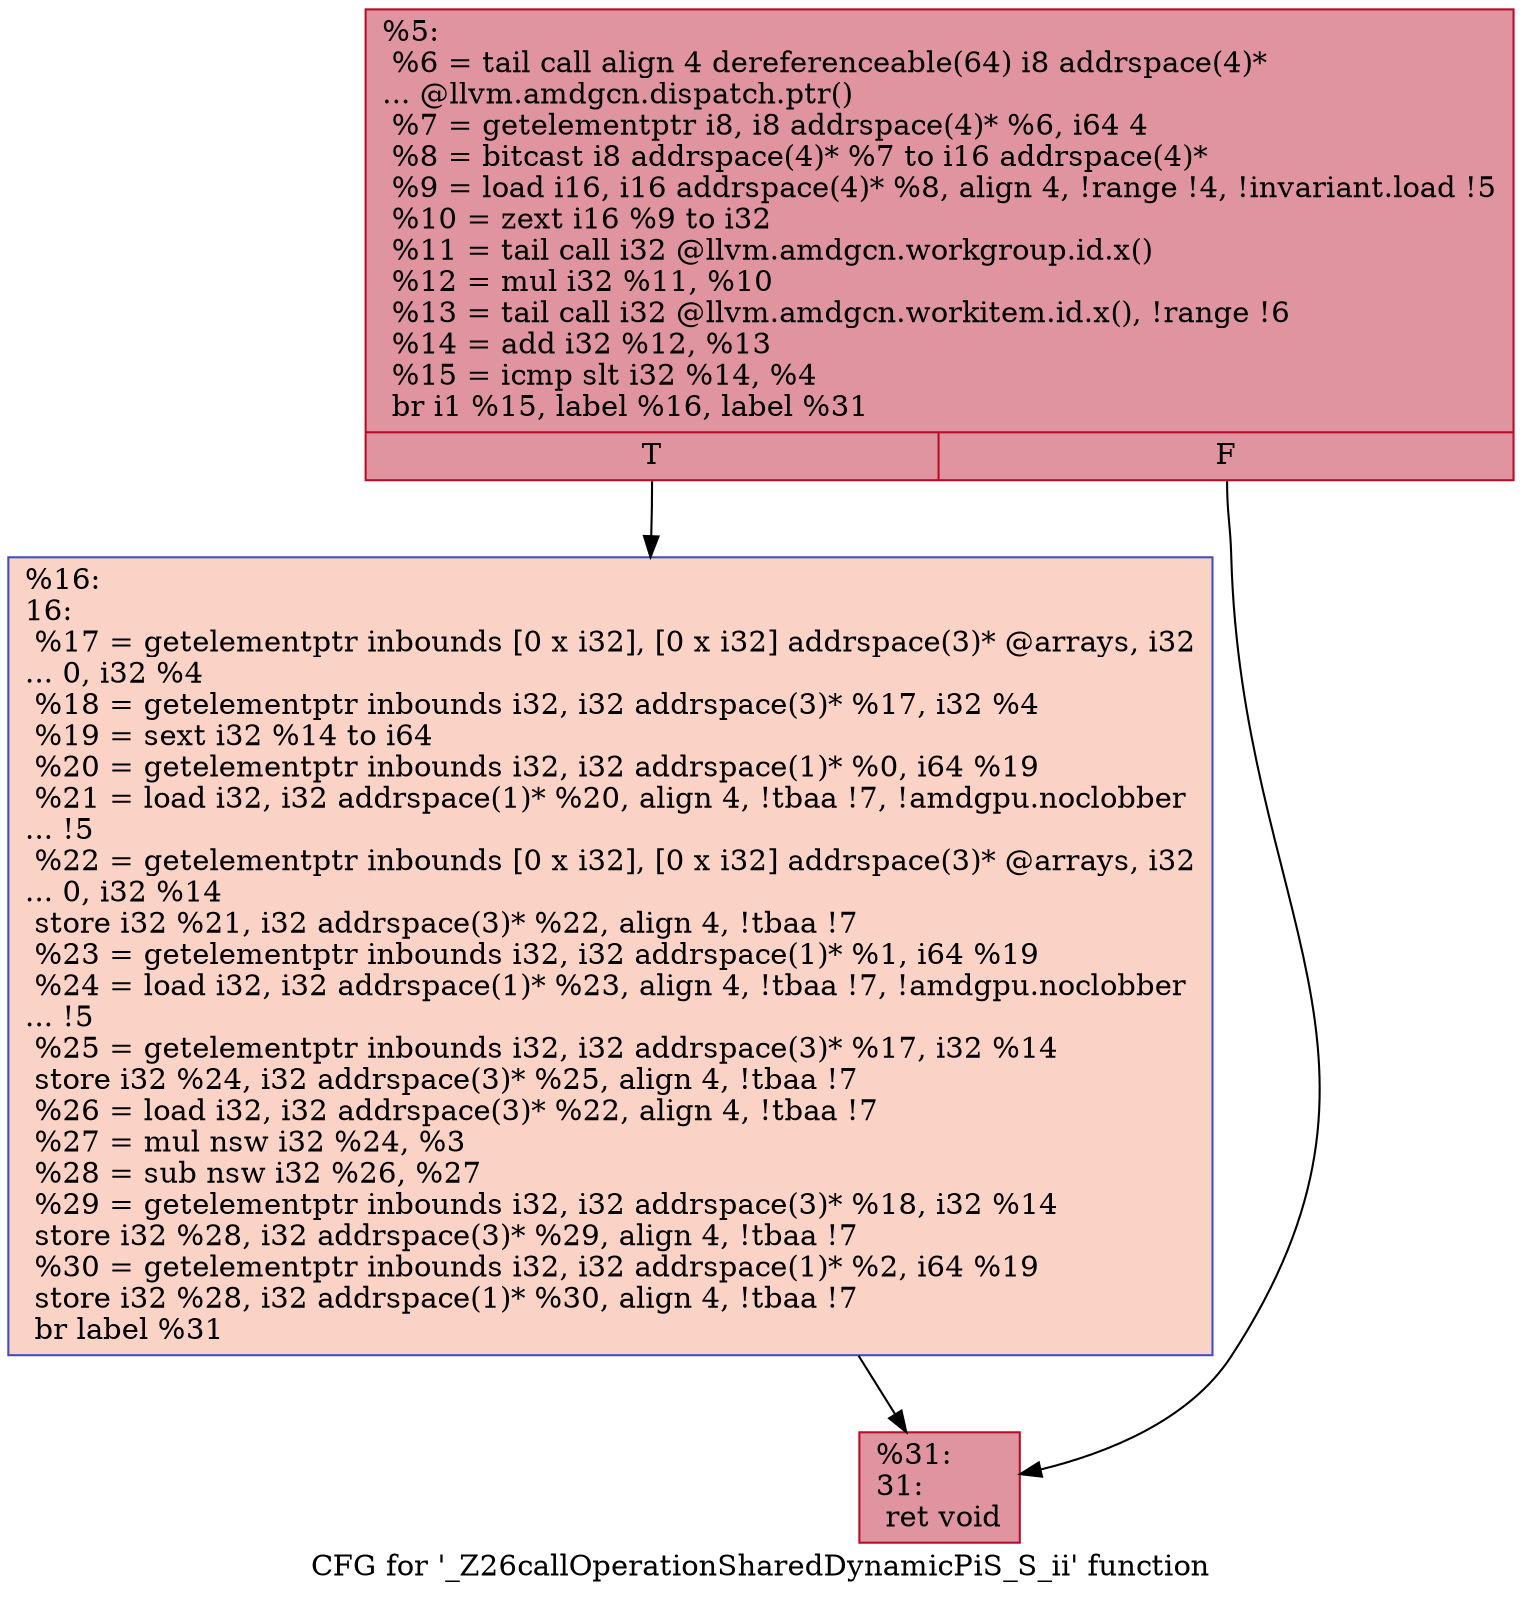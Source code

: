 digraph "CFG for '_Z26callOperationSharedDynamicPiS_S_ii' function" {
	label="CFG for '_Z26callOperationSharedDynamicPiS_S_ii' function";

	Node0x488fae0 [shape=record,color="#b70d28ff", style=filled, fillcolor="#b70d2870",label="{%5:\l  %6 = tail call align 4 dereferenceable(64) i8 addrspace(4)*\l... @llvm.amdgcn.dispatch.ptr()\l  %7 = getelementptr i8, i8 addrspace(4)* %6, i64 4\l  %8 = bitcast i8 addrspace(4)* %7 to i16 addrspace(4)*\l  %9 = load i16, i16 addrspace(4)* %8, align 4, !range !4, !invariant.load !5\l  %10 = zext i16 %9 to i32\l  %11 = tail call i32 @llvm.amdgcn.workgroup.id.x()\l  %12 = mul i32 %11, %10\l  %13 = tail call i32 @llvm.amdgcn.workitem.id.x(), !range !6\l  %14 = add i32 %12, %13\l  %15 = icmp slt i32 %14, %4\l  br i1 %15, label %16, label %31\l|{<s0>T|<s1>F}}"];
	Node0x488fae0:s0 -> Node0x48919e0;
	Node0x488fae0:s1 -> Node0x4891a70;
	Node0x48919e0 [shape=record,color="#3d50c3ff", style=filled, fillcolor="#f59c7d70",label="{%16:\l16:                                               \l  %17 = getelementptr inbounds [0 x i32], [0 x i32] addrspace(3)* @arrays, i32\l... 0, i32 %4\l  %18 = getelementptr inbounds i32, i32 addrspace(3)* %17, i32 %4\l  %19 = sext i32 %14 to i64\l  %20 = getelementptr inbounds i32, i32 addrspace(1)* %0, i64 %19\l  %21 = load i32, i32 addrspace(1)* %20, align 4, !tbaa !7, !amdgpu.noclobber\l... !5\l  %22 = getelementptr inbounds [0 x i32], [0 x i32] addrspace(3)* @arrays, i32\l... 0, i32 %14\l  store i32 %21, i32 addrspace(3)* %22, align 4, !tbaa !7\l  %23 = getelementptr inbounds i32, i32 addrspace(1)* %1, i64 %19\l  %24 = load i32, i32 addrspace(1)* %23, align 4, !tbaa !7, !amdgpu.noclobber\l... !5\l  %25 = getelementptr inbounds i32, i32 addrspace(3)* %17, i32 %14\l  store i32 %24, i32 addrspace(3)* %25, align 4, !tbaa !7\l  %26 = load i32, i32 addrspace(3)* %22, align 4, !tbaa !7\l  %27 = mul nsw i32 %24, %3\l  %28 = sub nsw i32 %26, %27\l  %29 = getelementptr inbounds i32, i32 addrspace(3)* %18, i32 %14\l  store i32 %28, i32 addrspace(3)* %29, align 4, !tbaa !7\l  %30 = getelementptr inbounds i32, i32 addrspace(1)* %2, i64 %19\l  store i32 %28, i32 addrspace(1)* %30, align 4, !tbaa !7\l  br label %31\l}"];
	Node0x48919e0 -> Node0x4891a70;
	Node0x4891a70 [shape=record,color="#b70d28ff", style=filled, fillcolor="#b70d2870",label="{%31:\l31:                                               \l  ret void\l}"];
}
